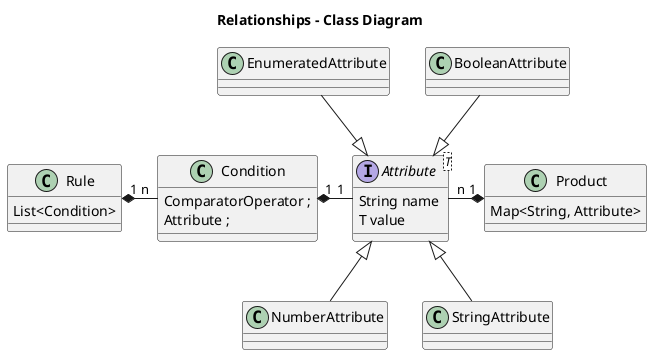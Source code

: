 @startuml

title Relationships - Class Diagram

class Product {
	Map<String, Attribute>
}
Interface Attribute<T> {
	String name
	T value

}
class BooleanAttribute
class EnumeratedAttribute
class NumberAttribute
class StringAttribute

class Rule {
	List<Condition>
}
class Condition {
	ComparatorOperator ;
  Attribute ;
}

Rule"1" *-right- "n" Condition
Condition"1" *-right- "1" Attribute


Product "1" *-left- "n" Attribute
Attribute<|-up- BooleanAttribute
Attribute<|-up- EnumeratedAttribute
Attribute<|-down- NumberAttribute
Attribute<|-down- StringAttribute
@enduml